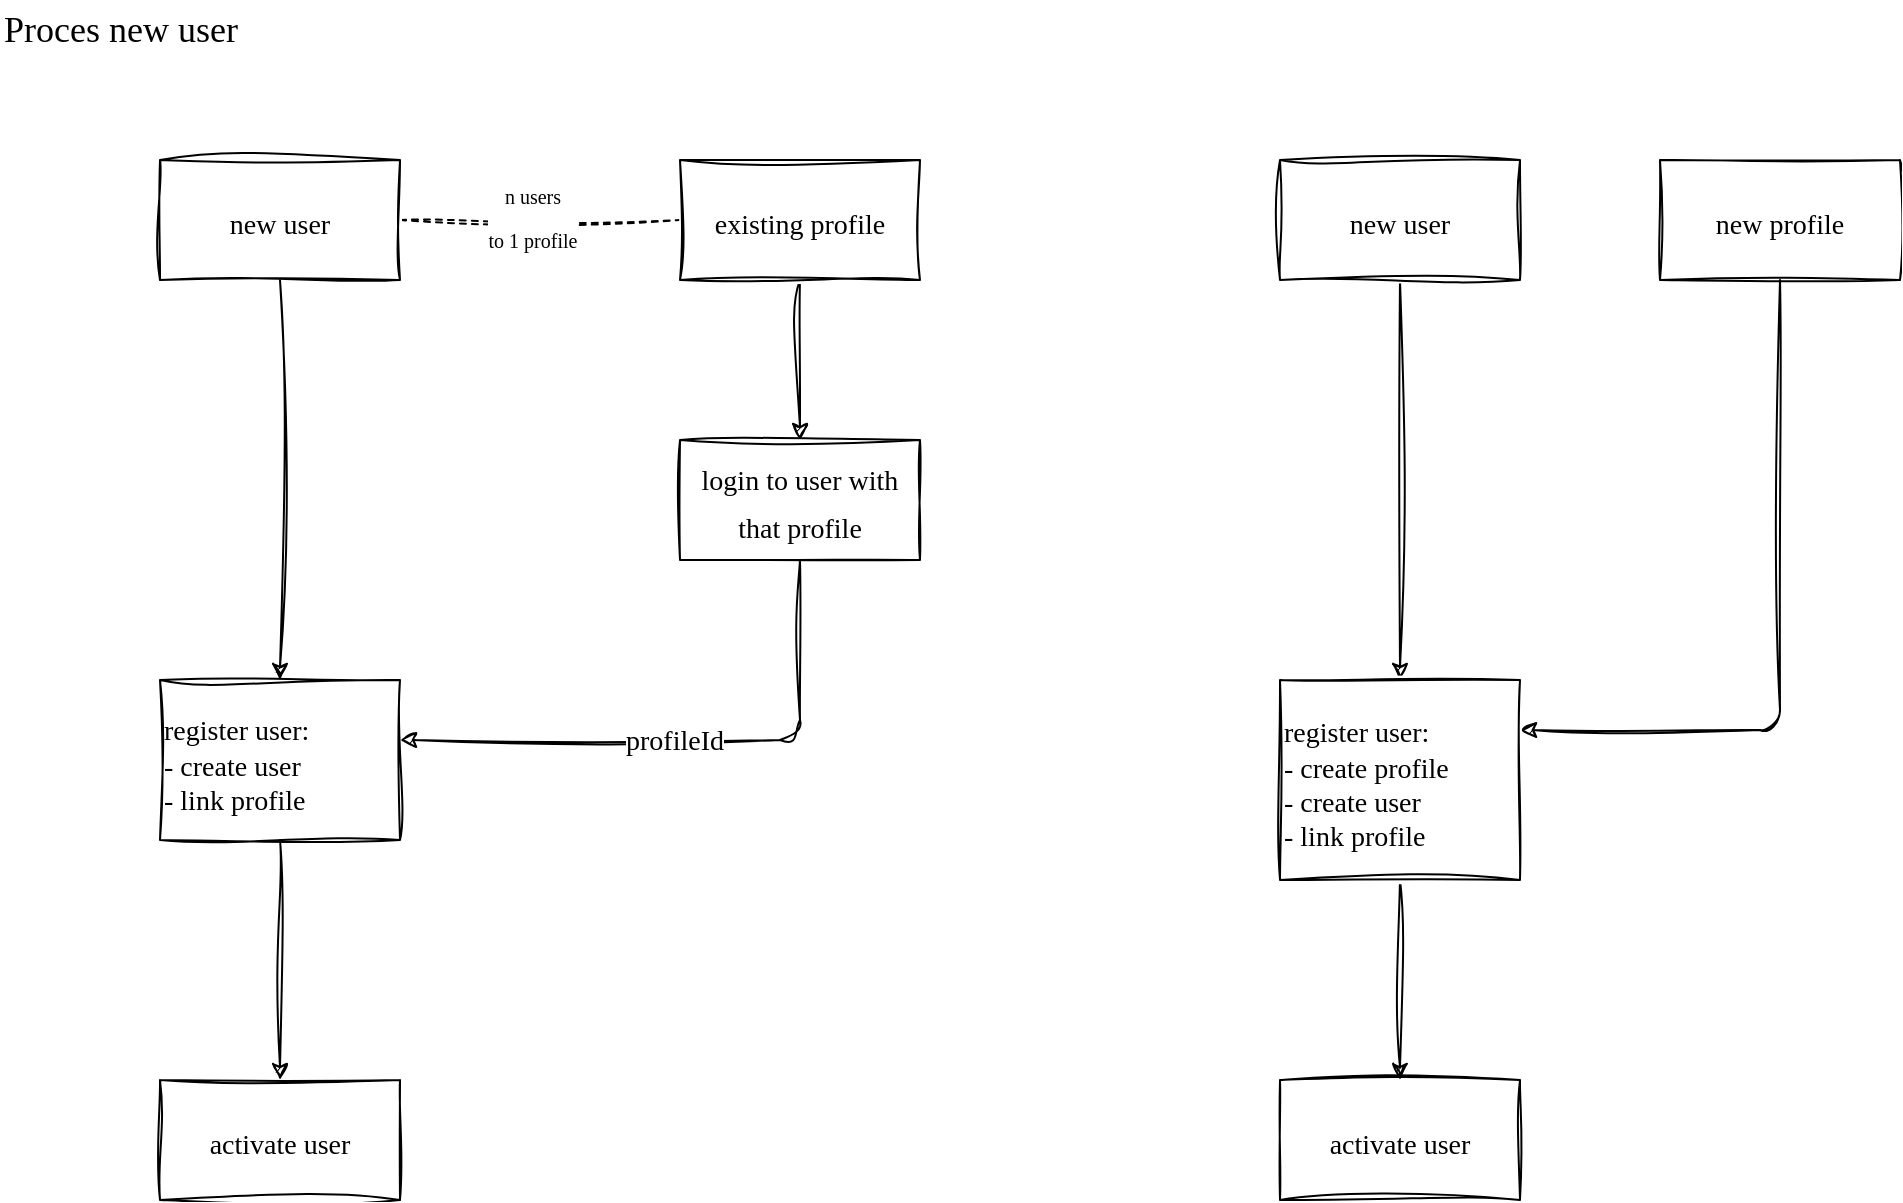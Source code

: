 <mxfile>
    <diagram id="-NNJ_mBUCQnrT3-ZX_VA" name="New user">
        <mxGraphModel dx="1014" dy="1279" grid="1" gridSize="10" guides="1" tooltips="1" connect="1" arrows="1" fold="1" page="1" pageScale="1" pageWidth="1654" pageHeight="1169" math="0" shadow="0">
            <root>
                <mxCell id="0"/>
                <mxCell id="1" parent="0"/>
                <mxCell id="9" style="edgeStyle=orthogonalEdgeStyle;sketch=1;hachureGap=4;jiggle=2;curveFitting=1;html=1;exitX=0.5;exitY=1;exitDx=0;exitDy=0;entryX=0.5;entryY=0;entryDx=0;entryDy=0;fontFamily=Verdana;fontSize=14;" edge="1" parent="1" source="2" target="6">
                    <mxGeometry relative="1" as="geometry"/>
                </mxCell>
                <mxCell id="24" value="" style="edgeStyle=orthogonalEdgeStyle;sketch=1;hachureGap=4;jiggle=2;curveFitting=1;html=1;fontFamily=Verdana;fontSize=18;dashed=1;endArrow=none;endFill=0;startArrow=none;startFill=0;" edge="1" parent="1" source="2" target="3">
                    <mxGeometry relative="1" as="geometry"/>
                </mxCell>
                <mxCell id="25" value="&lt;font style=&quot;font-size: 10px;&quot;&gt;n users&lt;br&gt;to 1 profile&lt;br&gt;&lt;/font&gt;" style="edgeLabel;html=1;align=center;verticalAlign=middle;resizable=0;points=[];fontSize=18;fontFamily=Verdana;" vertex="1" connectable="0" parent="24">
                    <mxGeometry x="-0.057" y="4" relative="1" as="geometry">
                        <mxPoint y="1" as="offset"/>
                    </mxGeometry>
                </mxCell>
                <mxCell id="2" value="&lt;font style=&quot;font-size: 14px;&quot; face=&quot;Verdana&quot;&gt;new user&lt;/font&gt;" style="rounded=0;whiteSpace=wrap;html=1;sketch=1;hachureGap=4;jiggle=2;curveFitting=1;fontFamily=Architects Daughter;fontSource=https%3A%2F%2Ffonts.googleapis.com%2Fcss%3Ffamily%3DArchitects%2BDaughter;fontSize=20;" vertex="1" parent="1">
                    <mxGeometry x="120" y="120" width="120" height="60" as="geometry"/>
                </mxCell>
                <mxCell id="5" value="" style="edgeStyle=none;sketch=1;hachureGap=4;jiggle=2;curveFitting=1;html=1;fontFamily=Architects Daughter;fontSource=https%3A%2F%2Ffonts.googleapis.com%2Fcss%3Ffamily%3DArchitects%2BDaughter;fontSize=16;" edge="1" parent="1" source="3" target="4">
                    <mxGeometry relative="1" as="geometry"/>
                </mxCell>
                <mxCell id="3" value="&lt;font face=&quot;Verdana&quot; style=&quot;font-size: 14px;&quot;&gt;existing profile&lt;/font&gt;" style="rounded=0;whiteSpace=wrap;html=1;sketch=1;hachureGap=4;jiggle=2;curveFitting=1;fontFamily=Architects Daughter;fontSource=https%3A%2F%2Ffonts.googleapis.com%2Fcss%3Ffamily%3DArchitects%2BDaughter;fontSize=20;" vertex="1" parent="1">
                    <mxGeometry x="380" y="120" width="120" height="60" as="geometry"/>
                </mxCell>
                <mxCell id="7" value="" style="edgeStyle=orthogonalEdgeStyle;sketch=1;hachureGap=4;jiggle=2;curveFitting=1;html=1;fontFamily=Verdana;fontSize=14;exitX=0.5;exitY=1;exitDx=0;exitDy=0;" edge="1" parent="1" source="4" target="6">
                    <mxGeometry relative="1" as="geometry">
                        <Array as="points">
                            <mxPoint x="440" y="410"/>
                        </Array>
                    </mxGeometry>
                </mxCell>
                <mxCell id="8" value="profileId" style="edgeLabel;html=1;align=center;verticalAlign=middle;resizable=0;points=[];fontSize=14;fontFamily=Verdana;" vertex="1" connectable="0" parent="7">
                    <mxGeometry x="0.054" y="1" relative="1" as="geometry">
                        <mxPoint as="offset"/>
                    </mxGeometry>
                </mxCell>
                <mxCell id="4" value="&lt;font face=&quot;Verdana&quot; style=&quot;font-size: 14px;&quot;&gt;login to user with that profile&lt;/font&gt;" style="rounded=0;whiteSpace=wrap;html=1;sketch=1;hachureGap=4;jiggle=2;curveFitting=1;fontFamily=Architects Daughter;fontSource=https%3A%2F%2Ffonts.googleapis.com%2Fcss%3Ffamily%3DArchitects%2BDaughter;fontSize=20;" vertex="1" parent="1">
                    <mxGeometry x="380" y="260" width="120" height="60" as="geometry"/>
                </mxCell>
                <mxCell id="13" value="" style="edgeStyle=orthogonalEdgeStyle;sketch=1;hachureGap=4;jiggle=2;curveFitting=1;html=1;fontFamily=Verdana;fontSize=18;" edge="1" parent="1" source="6" target="12">
                    <mxGeometry relative="1" as="geometry"/>
                </mxCell>
                <mxCell id="6" value="&lt;font face=&quot;Verdana&quot; style=&quot;font-size: 14px;&quot;&gt;register user:&lt;br&gt;&lt;div style=&quot;&quot;&gt;&lt;span style=&quot;background-color: initial;&quot;&gt;- create user&lt;/span&gt;&lt;/div&gt;&lt;div style=&quot;&quot;&gt;&lt;span style=&quot;background-color: initial;&quot;&gt;- link profile&lt;/span&gt;&lt;/div&gt;&lt;/font&gt;" style="rounded=0;whiteSpace=wrap;html=1;sketch=1;hachureGap=4;jiggle=2;curveFitting=1;fontFamily=Architects Daughter;fontSource=https%3A%2F%2Ffonts.googleapis.com%2Fcss%3Ffamily%3DArchitects%2BDaughter;fontSize=20;align=left;" vertex="1" parent="1">
                    <mxGeometry x="120" y="380" width="120" height="80" as="geometry"/>
                </mxCell>
                <mxCell id="10" value="Proces new user" style="text;html=1;strokeColor=none;fillColor=none;align=left;verticalAlign=middle;whiteSpace=wrap;rounded=0;sketch=1;hachureGap=4;jiggle=2;curveFitting=1;fontFamily=Verdana;fontSize=18;" vertex="1" parent="1">
                    <mxGeometry x="40" y="40" width="200" height="30" as="geometry"/>
                </mxCell>
                <mxCell id="12" value="&lt;font face=&quot;Verdana&quot; style=&quot;font-size: 14px;&quot;&gt;activate user&lt;/font&gt;" style="rounded=0;whiteSpace=wrap;html=1;sketch=1;hachureGap=4;jiggle=2;curveFitting=1;fontFamily=Architects Daughter;fontSource=https%3A%2F%2Ffonts.googleapis.com%2Fcss%3Ffamily%3DArchitects%2BDaughter;fontSize=20;" vertex="1" parent="1">
                    <mxGeometry x="120" y="580" width="120" height="60" as="geometry"/>
                </mxCell>
                <mxCell id="14" style="edgeStyle=orthogonalEdgeStyle;sketch=1;hachureGap=4;jiggle=2;curveFitting=1;html=1;exitX=0.5;exitY=1;exitDx=0;exitDy=0;entryX=0.5;entryY=0;entryDx=0;entryDy=0;fontFamily=Verdana;fontSize=14;" edge="1" parent="1" source="15" target="26">
                    <mxGeometry relative="1" as="geometry">
                        <mxPoint x="740" y="380" as="targetPoint"/>
                    </mxGeometry>
                </mxCell>
                <mxCell id="15" value="&lt;font style=&quot;font-size: 14px;&quot; face=&quot;Verdana&quot;&gt;new user&lt;/font&gt;" style="rounded=0;whiteSpace=wrap;html=1;sketch=1;hachureGap=4;jiggle=2;curveFitting=1;fontFamily=Architects Daughter;fontSource=https%3A%2F%2Ffonts.googleapis.com%2Fcss%3Ffamily%3DArchitects%2BDaughter;fontSize=20;" vertex="1" parent="1">
                    <mxGeometry x="680" y="120" width="120" height="60" as="geometry"/>
                </mxCell>
                <mxCell id="17" value="&lt;font face=&quot;Verdana&quot; style=&quot;font-size: 14px;&quot;&gt;new profile&lt;/font&gt;" style="rounded=0;whiteSpace=wrap;html=1;sketch=1;hachureGap=4;jiggle=2;curveFitting=1;fontFamily=Architects Daughter;fontSource=https%3A%2F%2Ffonts.googleapis.com%2Fcss%3Ffamily%3DArchitects%2BDaughter;fontSize=20;" vertex="1" parent="1">
                    <mxGeometry x="870" y="120" width="120" height="60" as="geometry"/>
                </mxCell>
                <mxCell id="18" value="" style="edgeStyle=orthogonalEdgeStyle;sketch=1;hachureGap=4;jiggle=2;curveFitting=1;html=1;fontFamily=Verdana;fontSize=14;exitX=0.5;exitY=1;exitDx=0;exitDy=0;entryX=1;entryY=0.25;entryDx=0;entryDy=0;" edge="1" parent="1" source="17" target="26">
                    <mxGeometry relative="1" as="geometry">
                        <Array as="points">
                            <mxPoint x="930" y="405"/>
                        </Array>
                        <mxPoint x="930" y="320" as="sourcePoint"/>
                        <mxPoint x="840" y="430" as="targetPoint"/>
                    </mxGeometry>
                </mxCell>
                <mxCell id="23" value="&lt;font face=&quot;Verdana&quot; style=&quot;font-size: 14px;&quot;&gt;activate user&lt;/font&gt;" style="rounded=0;whiteSpace=wrap;html=1;sketch=1;hachureGap=4;jiggle=2;curveFitting=1;fontFamily=Architects Daughter;fontSource=https%3A%2F%2Ffonts.googleapis.com%2Fcss%3Ffamily%3DArchitects%2BDaughter;fontSize=20;" vertex="1" parent="1">
                    <mxGeometry x="680" y="580" width="120" height="60" as="geometry"/>
                </mxCell>
                <mxCell id="27" value="" style="edgeStyle=orthogonalEdgeStyle;sketch=1;hachureGap=4;jiggle=2;curveFitting=1;html=1;fontFamily=Verdana;fontSize=14;exitX=0.5;exitY=1;exitDx=0;exitDy=0;" edge="1" parent="1" source="26" target="23">
                    <mxGeometry relative="1" as="geometry">
                        <mxPoint x="780" y="510" as="sourcePoint"/>
                    </mxGeometry>
                </mxCell>
                <mxCell id="26" value="&lt;font face=&quot;Verdana&quot; style=&quot;font-size: 14px;&quot;&gt;register user:&lt;br&gt;&lt;div style=&quot;&quot;&gt;&lt;span style=&quot;background-color: initial;&quot;&gt;- create profile&lt;/span&gt;&lt;/div&gt;&lt;div style=&quot;&quot;&gt;&lt;span style=&quot;background-color: initial;&quot;&gt;- create user&lt;/span&gt;&lt;/div&gt;&lt;div style=&quot;&quot;&gt;&lt;span style=&quot;background-color: initial;&quot;&gt;- link profile&lt;/span&gt;&lt;/div&gt;&lt;/font&gt;" style="rounded=0;whiteSpace=wrap;html=1;sketch=1;hachureGap=4;jiggle=2;curveFitting=1;fontFamily=Architects Daughter;fontSource=https%3A%2F%2Ffonts.googleapis.com%2Fcss%3Ffamily%3DArchitects%2BDaughter;fontSize=20;align=left;" vertex="1" parent="1">
                    <mxGeometry x="680" y="380" width="120" height="100" as="geometry"/>
                </mxCell>
            </root>
        </mxGraphModel>
    </diagram>
</mxfile>